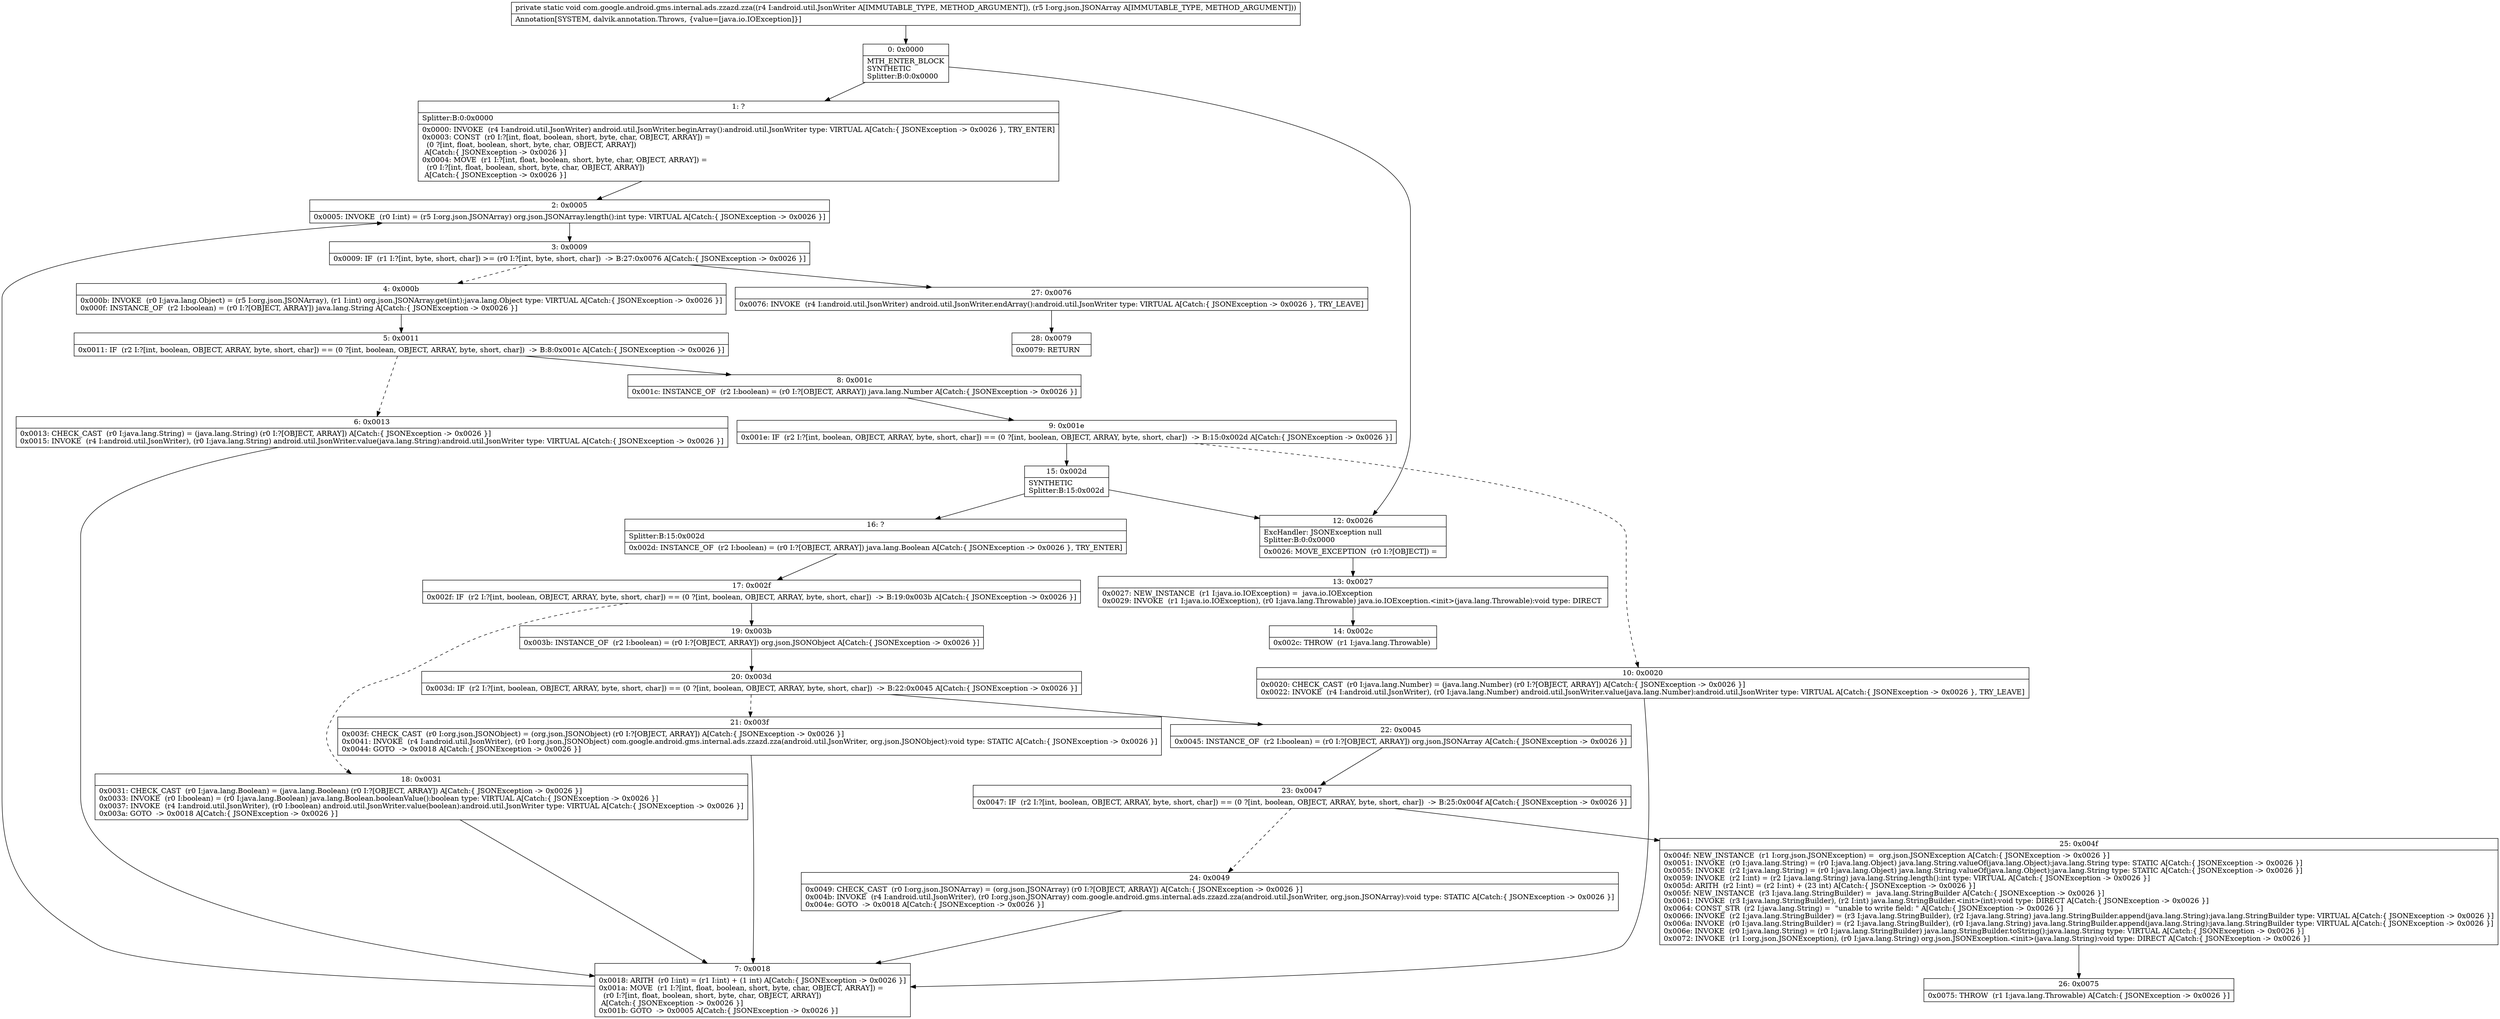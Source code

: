 digraph "CFG forcom.google.android.gms.internal.ads.zzazd.zza(Landroid\/util\/JsonWriter;Lorg\/json\/JSONArray;)V" {
Node_0 [shape=record,label="{0\:\ 0x0000|MTH_ENTER_BLOCK\lSYNTHETIC\lSplitter:B:0:0x0000\l}"];
Node_1 [shape=record,label="{1\:\ ?|Splitter:B:0:0x0000\l|0x0000: INVOKE  (r4 I:android.util.JsonWriter) android.util.JsonWriter.beginArray():android.util.JsonWriter type: VIRTUAL A[Catch:\{ JSONException \-\> 0x0026 \}, TRY_ENTER]\l0x0003: CONST  (r0 I:?[int, float, boolean, short, byte, char, OBJECT, ARRAY]) = \l  (0 ?[int, float, boolean, short, byte, char, OBJECT, ARRAY])\l A[Catch:\{ JSONException \-\> 0x0026 \}]\l0x0004: MOVE  (r1 I:?[int, float, boolean, short, byte, char, OBJECT, ARRAY]) = \l  (r0 I:?[int, float, boolean, short, byte, char, OBJECT, ARRAY])\l A[Catch:\{ JSONException \-\> 0x0026 \}]\l}"];
Node_2 [shape=record,label="{2\:\ 0x0005|0x0005: INVOKE  (r0 I:int) = (r5 I:org.json.JSONArray) org.json.JSONArray.length():int type: VIRTUAL A[Catch:\{ JSONException \-\> 0x0026 \}]\l}"];
Node_3 [shape=record,label="{3\:\ 0x0009|0x0009: IF  (r1 I:?[int, byte, short, char]) \>= (r0 I:?[int, byte, short, char])  \-\> B:27:0x0076 A[Catch:\{ JSONException \-\> 0x0026 \}]\l}"];
Node_4 [shape=record,label="{4\:\ 0x000b|0x000b: INVOKE  (r0 I:java.lang.Object) = (r5 I:org.json.JSONArray), (r1 I:int) org.json.JSONArray.get(int):java.lang.Object type: VIRTUAL A[Catch:\{ JSONException \-\> 0x0026 \}]\l0x000f: INSTANCE_OF  (r2 I:boolean) = (r0 I:?[OBJECT, ARRAY]) java.lang.String A[Catch:\{ JSONException \-\> 0x0026 \}]\l}"];
Node_5 [shape=record,label="{5\:\ 0x0011|0x0011: IF  (r2 I:?[int, boolean, OBJECT, ARRAY, byte, short, char]) == (0 ?[int, boolean, OBJECT, ARRAY, byte, short, char])  \-\> B:8:0x001c A[Catch:\{ JSONException \-\> 0x0026 \}]\l}"];
Node_6 [shape=record,label="{6\:\ 0x0013|0x0013: CHECK_CAST  (r0 I:java.lang.String) = (java.lang.String) (r0 I:?[OBJECT, ARRAY]) A[Catch:\{ JSONException \-\> 0x0026 \}]\l0x0015: INVOKE  (r4 I:android.util.JsonWriter), (r0 I:java.lang.String) android.util.JsonWriter.value(java.lang.String):android.util.JsonWriter type: VIRTUAL A[Catch:\{ JSONException \-\> 0x0026 \}]\l}"];
Node_7 [shape=record,label="{7\:\ 0x0018|0x0018: ARITH  (r0 I:int) = (r1 I:int) + (1 int) A[Catch:\{ JSONException \-\> 0x0026 \}]\l0x001a: MOVE  (r1 I:?[int, float, boolean, short, byte, char, OBJECT, ARRAY]) = \l  (r0 I:?[int, float, boolean, short, byte, char, OBJECT, ARRAY])\l A[Catch:\{ JSONException \-\> 0x0026 \}]\l0x001b: GOTO  \-\> 0x0005 A[Catch:\{ JSONException \-\> 0x0026 \}]\l}"];
Node_8 [shape=record,label="{8\:\ 0x001c|0x001c: INSTANCE_OF  (r2 I:boolean) = (r0 I:?[OBJECT, ARRAY]) java.lang.Number A[Catch:\{ JSONException \-\> 0x0026 \}]\l}"];
Node_9 [shape=record,label="{9\:\ 0x001e|0x001e: IF  (r2 I:?[int, boolean, OBJECT, ARRAY, byte, short, char]) == (0 ?[int, boolean, OBJECT, ARRAY, byte, short, char])  \-\> B:15:0x002d A[Catch:\{ JSONException \-\> 0x0026 \}]\l}"];
Node_10 [shape=record,label="{10\:\ 0x0020|0x0020: CHECK_CAST  (r0 I:java.lang.Number) = (java.lang.Number) (r0 I:?[OBJECT, ARRAY]) A[Catch:\{ JSONException \-\> 0x0026 \}]\l0x0022: INVOKE  (r4 I:android.util.JsonWriter), (r0 I:java.lang.Number) android.util.JsonWriter.value(java.lang.Number):android.util.JsonWriter type: VIRTUAL A[Catch:\{ JSONException \-\> 0x0026 \}, TRY_LEAVE]\l}"];
Node_12 [shape=record,label="{12\:\ 0x0026|ExcHandler: JSONException null\lSplitter:B:0:0x0000\l|0x0026: MOVE_EXCEPTION  (r0 I:?[OBJECT]) =  \l}"];
Node_13 [shape=record,label="{13\:\ 0x0027|0x0027: NEW_INSTANCE  (r1 I:java.io.IOException) =  java.io.IOException \l0x0029: INVOKE  (r1 I:java.io.IOException), (r0 I:java.lang.Throwable) java.io.IOException.\<init\>(java.lang.Throwable):void type: DIRECT \l}"];
Node_14 [shape=record,label="{14\:\ 0x002c|0x002c: THROW  (r1 I:java.lang.Throwable) \l}"];
Node_15 [shape=record,label="{15\:\ 0x002d|SYNTHETIC\lSplitter:B:15:0x002d\l}"];
Node_16 [shape=record,label="{16\:\ ?|Splitter:B:15:0x002d\l|0x002d: INSTANCE_OF  (r2 I:boolean) = (r0 I:?[OBJECT, ARRAY]) java.lang.Boolean A[Catch:\{ JSONException \-\> 0x0026 \}, TRY_ENTER]\l}"];
Node_17 [shape=record,label="{17\:\ 0x002f|0x002f: IF  (r2 I:?[int, boolean, OBJECT, ARRAY, byte, short, char]) == (0 ?[int, boolean, OBJECT, ARRAY, byte, short, char])  \-\> B:19:0x003b A[Catch:\{ JSONException \-\> 0x0026 \}]\l}"];
Node_18 [shape=record,label="{18\:\ 0x0031|0x0031: CHECK_CAST  (r0 I:java.lang.Boolean) = (java.lang.Boolean) (r0 I:?[OBJECT, ARRAY]) A[Catch:\{ JSONException \-\> 0x0026 \}]\l0x0033: INVOKE  (r0 I:boolean) = (r0 I:java.lang.Boolean) java.lang.Boolean.booleanValue():boolean type: VIRTUAL A[Catch:\{ JSONException \-\> 0x0026 \}]\l0x0037: INVOKE  (r4 I:android.util.JsonWriter), (r0 I:boolean) android.util.JsonWriter.value(boolean):android.util.JsonWriter type: VIRTUAL A[Catch:\{ JSONException \-\> 0x0026 \}]\l0x003a: GOTO  \-\> 0x0018 A[Catch:\{ JSONException \-\> 0x0026 \}]\l}"];
Node_19 [shape=record,label="{19\:\ 0x003b|0x003b: INSTANCE_OF  (r2 I:boolean) = (r0 I:?[OBJECT, ARRAY]) org.json.JSONObject A[Catch:\{ JSONException \-\> 0x0026 \}]\l}"];
Node_20 [shape=record,label="{20\:\ 0x003d|0x003d: IF  (r2 I:?[int, boolean, OBJECT, ARRAY, byte, short, char]) == (0 ?[int, boolean, OBJECT, ARRAY, byte, short, char])  \-\> B:22:0x0045 A[Catch:\{ JSONException \-\> 0x0026 \}]\l}"];
Node_21 [shape=record,label="{21\:\ 0x003f|0x003f: CHECK_CAST  (r0 I:org.json.JSONObject) = (org.json.JSONObject) (r0 I:?[OBJECT, ARRAY]) A[Catch:\{ JSONException \-\> 0x0026 \}]\l0x0041: INVOKE  (r4 I:android.util.JsonWriter), (r0 I:org.json.JSONObject) com.google.android.gms.internal.ads.zzazd.zza(android.util.JsonWriter, org.json.JSONObject):void type: STATIC A[Catch:\{ JSONException \-\> 0x0026 \}]\l0x0044: GOTO  \-\> 0x0018 A[Catch:\{ JSONException \-\> 0x0026 \}]\l}"];
Node_22 [shape=record,label="{22\:\ 0x0045|0x0045: INSTANCE_OF  (r2 I:boolean) = (r0 I:?[OBJECT, ARRAY]) org.json.JSONArray A[Catch:\{ JSONException \-\> 0x0026 \}]\l}"];
Node_23 [shape=record,label="{23\:\ 0x0047|0x0047: IF  (r2 I:?[int, boolean, OBJECT, ARRAY, byte, short, char]) == (0 ?[int, boolean, OBJECT, ARRAY, byte, short, char])  \-\> B:25:0x004f A[Catch:\{ JSONException \-\> 0x0026 \}]\l}"];
Node_24 [shape=record,label="{24\:\ 0x0049|0x0049: CHECK_CAST  (r0 I:org.json.JSONArray) = (org.json.JSONArray) (r0 I:?[OBJECT, ARRAY]) A[Catch:\{ JSONException \-\> 0x0026 \}]\l0x004b: INVOKE  (r4 I:android.util.JsonWriter), (r0 I:org.json.JSONArray) com.google.android.gms.internal.ads.zzazd.zza(android.util.JsonWriter, org.json.JSONArray):void type: STATIC A[Catch:\{ JSONException \-\> 0x0026 \}]\l0x004e: GOTO  \-\> 0x0018 A[Catch:\{ JSONException \-\> 0x0026 \}]\l}"];
Node_25 [shape=record,label="{25\:\ 0x004f|0x004f: NEW_INSTANCE  (r1 I:org.json.JSONException) =  org.json.JSONException A[Catch:\{ JSONException \-\> 0x0026 \}]\l0x0051: INVOKE  (r0 I:java.lang.String) = (r0 I:java.lang.Object) java.lang.String.valueOf(java.lang.Object):java.lang.String type: STATIC A[Catch:\{ JSONException \-\> 0x0026 \}]\l0x0055: INVOKE  (r2 I:java.lang.String) = (r0 I:java.lang.Object) java.lang.String.valueOf(java.lang.Object):java.lang.String type: STATIC A[Catch:\{ JSONException \-\> 0x0026 \}]\l0x0059: INVOKE  (r2 I:int) = (r2 I:java.lang.String) java.lang.String.length():int type: VIRTUAL A[Catch:\{ JSONException \-\> 0x0026 \}]\l0x005d: ARITH  (r2 I:int) = (r2 I:int) + (23 int) A[Catch:\{ JSONException \-\> 0x0026 \}]\l0x005f: NEW_INSTANCE  (r3 I:java.lang.StringBuilder) =  java.lang.StringBuilder A[Catch:\{ JSONException \-\> 0x0026 \}]\l0x0061: INVOKE  (r3 I:java.lang.StringBuilder), (r2 I:int) java.lang.StringBuilder.\<init\>(int):void type: DIRECT A[Catch:\{ JSONException \-\> 0x0026 \}]\l0x0064: CONST_STR  (r2 I:java.lang.String) =  \"unable to write field: \" A[Catch:\{ JSONException \-\> 0x0026 \}]\l0x0066: INVOKE  (r2 I:java.lang.StringBuilder) = (r3 I:java.lang.StringBuilder), (r2 I:java.lang.String) java.lang.StringBuilder.append(java.lang.String):java.lang.StringBuilder type: VIRTUAL A[Catch:\{ JSONException \-\> 0x0026 \}]\l0x006a: INVOKE  (r0 I:java.lang.StringBuilder) = (r2 I:java.lang.StringBuilder), (r0 I:java.lang.String) java.lang.StringBuilder.append(java.lang.String):java.lang.StringBuilder type: VIRTUAL A[Catch:\{ JSONException \-\> 0x0026 \}]\l0x006e: INVOKE  (r0 I:java.lang.String) = (r0 I:java.lang.StringBuilder) java.lang.StringBuilder.toString():java.lang.String type: VIRTUAL A[Catch:\{ JSONException \-\> 0x0026 \}]\l0x0072: INVOKE  (r1 I:org.json.JSONException), (r0 I:java.lang.String) org.json.JSONException.\<init\>(java.lang.String):void type: DIRECT A[Catch:\{ JSONException \-\> 0x0026 \}]\l}"];
Node_26 [shape=record,label="{26\:\ 0x0075|0x0075: THROW  (r1 I:java.lang.Throwable) A[Catch:\{ JSONException \-\> 0x0026 \}]\l}"];
Node_27 [shape=record,label="{27\:\ 0x0076|0x0076: INVOKE  (r4 I:android.util.JsonWriter) android.util.JsonWriter.endArray():android.util.JsonWriter type: VIRTUAL A[Catch:\{ JSONException \-\> 0x0026 \}, TRY_LEAVE]\l}"];
Node_28 [shape=record,label="{28\:\ 0x0079|0x0079: RETURN   \l}"];
MethodNode[shape=record,label="{private static void com.google.android.gms.internal.ads.zzazd.zza((r4 I:android.util.JsonWriter A[IMMUTABLE_TYPE, METHOD_ARGUMENT]), (r5 I:org.json.JSONArray A[IMMUTABLE_TYPE, METHOD_ARGUMENT]))  | Annotation[SYSTEM, dalvik.annotation.Throws, \{value=[java.io.IOException]\}]\l}"];
MethodNode -> Node_0;
Node_0 -> Node_1;
Node_0 -> Node_12;
Node_1 -> Node_2;
Node_2 -> Node_3;
Node_3 -> Node_4[style=dashed];
Node_3 -> Node_27;
Node_4 -> Node_5;
Node_5 -> Node_6[style=dashed];
Node_5 -> Node_8;
Node_6 -> Node_7;
Node_7 -> Node_2;
Node_8 -> Node_9;
Node_9 -> Node_10[style=dashed];
Node_9 -> Node_15;
Node_10 -> Node_7;
Node_12 -> Node_13;
Node_13 -> Node_14;
Node_15 -> Node_16;
Node_15 -> Node_12;
Node_16 -> Node_17;
Node_17 -> Node_18[style=dashed];
Node_17 -> Node_19;
Node_18 -> Node_7;
Node_19 -> Node_20;
Node_20 -> Node_21[style=dashed];
Node_20 -> Node_22;
Node_21 -> Node_7;
Node_22 -> Node_23;
Node_23 -> Node_24[style=dashed];
Node_23 -> Node_25;
Node_24 -> Node_7;
Node_25 -> Node_26;
Node_27 -> Node_28;
}

